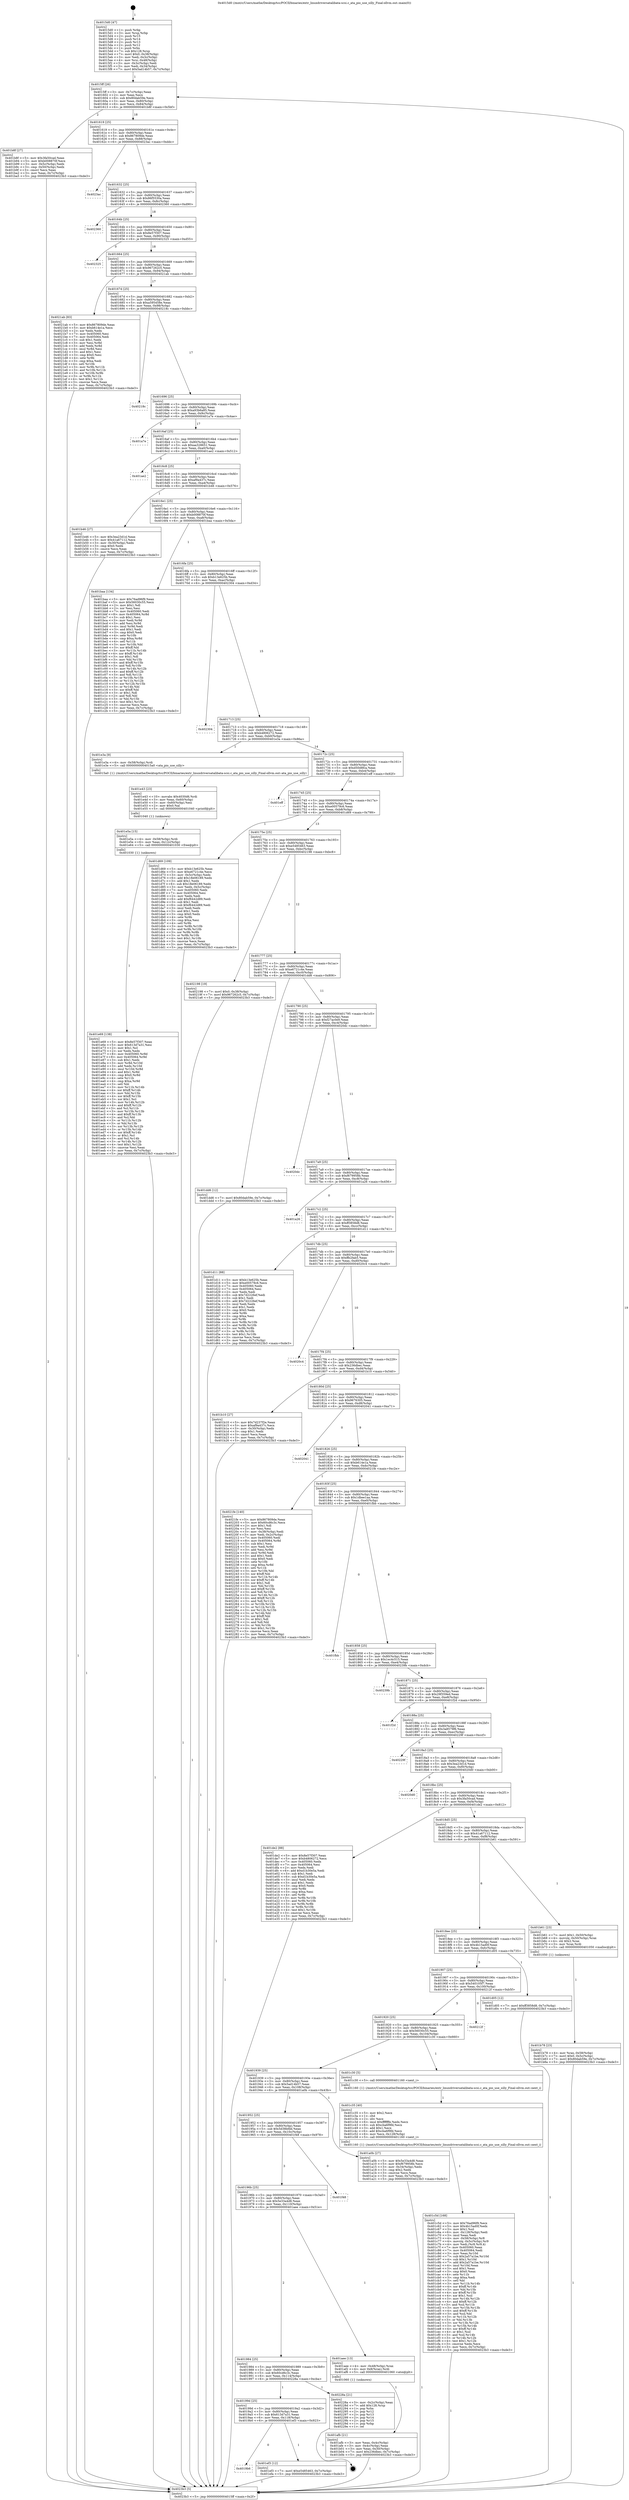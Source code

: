 digraph "0x4015d0" {
  label = "0x4015d0 (/mnt/c/Users/mathe/Desktop/tcc/POCII/binaries/extr_linuxdriversatalibata-scsi.c_ata_pio_use_silly_Final-ollvm.out::main(0))"
  labelloc = "t"
  node[shape=record]

  Entry [label="",width=0.3,height=0.3,shape=circle,fillcolor=black,style=filled]
  "0x4015ff" [label="{
     0x4015ff [26]\l
     | [instrs]\l
     &nbsp;&nbsp;0x4015ff \<+3\>: mov -0x7c(%rbp),%eax\l
     &nbsp;&nbsp;0x401602 \<+2\>: mov %eax,%ecx\l
     &nbsp;&nbsp;0x401604 \<+6\>: sub $0x80dab59e,%ecx\l
     &nbsp;&nbsp;0x40160a \<+3\>: mov %eax,-0x80(%rbp)\l
     &nbsp;&nbsp;0x40160d \<+6\>: mov %ecx,-0x84(%rbp)\l
     &nbsp;&nbsp;0x401613 \<+6\>: je 0000000000401b8f \<main+0x5bf\>\l
  }"]
  "0x401b8f" [label="{
     0x401b8f [27]\l
     | [instrs]\l
     &nbsp;&nbsp;0x401b8f \<+5\>: mov $0x3fa50cad,%eax\l
     &nbsp;&nbsp;0x401b94 \<+5\>: mov $0xb008870f,%ecx\l
     &nbsp;&nbsp;0x401b99 \<+3\>: mov -0x5c(%rbp),%edx\l
     &nbsp;&nbsp;0x401b9c \<+3\>: cmp -0x50(%rbp),%edx\l
     &nbsp;&nbsp;0x401b9f \<+3\>: cmovl %ecx,%eax\l
     &nbsp;&nbsp;0x401ba2 \<+3\>: mov %eax,-0x7c(%rbp)\l
     &nbsp;&nbsp;0x401ba5 \<+5\>: jmp 00000000004023b3 \<main+0xde3\>\l
  }"]
  "0x401619" [label="{
     0x401619 [25]\l
     | [instrs]\l
     &nbsp;&nbsp;0x401619 \<+5\>: jmp 000000000040161e \<main+0x4e\>\l
     &nbsp;&nbsp;0x40161e \<+3\>: mov -0x80(%rbp),%eax\l
     &nbsp;&nbsp;0x401621 \<+5\>: sub $0x867809de,%eax\l
     &nbsp;&nbsp;0x401626 \<+6\>: mov %eax,-0x88(%rbp)\l
     &nbsp;&nbsp;0x40162c \<+6\>: je 00000000004023ac \<main+0xddc\>\l
  }"]
  Exit [label="",width=0.3,height=0.3,shape=circle,fillcolor=black,style=filled,peripheries=2]
  "0x4023ac" [label="{
     0x4023ac\l
  }", style=dashed]
  "0x401632" [label="{
     0x401632 [25]\l
     | [instrs]\l
     &nbsp;&nbsp;0x401632 \<+5\>: jmp 0000000000401637 \<main+0x67\>\l
     &nbsp;&nbsp;0x401637 \<+3\>: mov -0x80(%rbp),%eax\l
     &nbsp;&nbsp;0x40163a \<+5\>: sub $0x86f5530a,%eax\l
     &nbsp;&nbsp;0x40163f \<+6\>: mov %eax,-0x8c(%rbp)\l
     &nbsp;&nbsp;0x401645 \<+6\>: je 0000000000402360 \<main+0xd90\>\l
  }"]
  "0x4019b6" [label="{
     0x4019b6\l
  }", style=dashed]
  "0x402360" [label="{
     0x402360\l
  }", style=dashed]
  "0x40164b" [label="{
     0x40164b [25]\l
     | [instrs]\l
     &nbsp;&nbsp;0x40164b \<+5\>: jmp 0000000000401650 \<main+0x80\>\l
     &nbsp;&nbsp;0x401650 \<+3\>: mov -0x80(%rbp),%eax\l
     &nbsp;&nbsp;0x401653 \<+5\>: sub $0x8e57f307,%eax\l
     &nbsp;&nbsp;0x401658 \<+6\>: mov %eax,-0x90(%rbp)\l
     &nbsp;&nbsp;0x40165e \<+6\>: je 0000000000402325 \<main+0xd55\>\l
  }"]
  "0x401ef3" [label="{
     0x401ef3 [12]\l
     | [instrs]\l
     &nbsp;&nbsp;0x401ef3 \<+7\>: movl $0xe5485463,-0x7c(%rbp)\l
     &nbsp;&nbsp;0x401efa \<+5\>: jmp 00000000004023b3 \<main+0xde3\>\l
  }"]
  "0x402325" [label="{
     0x402325\l
  }", style=dashed]
  "0x401664" [label="{
     0x401664 [25]\l
     | [instrs]\l
     &nbsp;&nbsp;0x401664 \<+5\>: jmp 0000000000401669 \<main+0x99\>\l
     &nbsp;&nbsp;0x401669 \<+3\>: mov -0x80(%rbp),%eax\l
     &nbsp;&nbsp;0x40166c \<+5\>: sub $0x967262c5,%eax\l
     &nbsp;&nbsp;0x401671 \<+6\>: mov %eax,-0x94(%rbp)\l
     &nbsp;&nbsp;0x401677 \<+6\>: je 00000000004021ab \<main+0xbdb\>\l
  }"]
  "0x40199d" [label="{
     0x40199d [25]\l
     | [instrs]\l
     &nbsp;&nbsp;0x40199d \<+5\>: jmp 00000000004019a2 \<main+0x3d2\>\l
     &nbsp;&nbsp;0x4019a2 \<+3\>: mov -0x80(%rbp),%eax\l
     &nbsp;&nbsp;0x4019a5 \<+5\>: sub $0x613d7a31,%eax\l
     &nbsp;&nbsp;0x4019aa \<+6\>: mov %eax,-0x118(%rbp)\l
     &nbsp;&nbsp;0x4019b0 \<+6\>: je 0000000000401ef3 \<main+0x923\>\l
  }"]
  "0x4021ab" [label="{
     0x4021ab [83]\l
     | [instrs]\l
     &nbsp;&nbsp;0x4021ab \<+5\>: mov $0x867809de,%eax\l
     &nbsp;&nbsp;0x4021b0 \<+5\>: mov $0xb614e1a,%ecx\l
     &nbsp;&nbsp;0x4021b5 \<+2\>: xor %edx,%edx\l
     &nbsp;&nbsp;0x4021b7 \<+7\>: mov 0x405060,%esi\l
     &nbsp;&nbsp;0x4021be \<+7\>: mov 0x405064,%edi\l
     &nbsp;&nbsp;0x4021c5 \<+3\>: sub $0x1,%edx\l
     &nbsp;&nbsp;0x4021c8 \<+3\>: mov %esi,%r8d\l
     &nbsp;&nbsp;0x4021cb \<+3\>: add %edx,%r8d\l
     &nbsp;&nbsp;0x4021ce \<+4\>: imul %r8d,%esi\l
     &nbsp;&nbsp;0x4021d2 \<+3\>: and $0x1,%esi\l
     &nbsp;&nbsp;0x4021d5 \<+3\>: cmp $0x0,%esi\l
     &nbsp;&nbsp;0x4021d8 \<+4\>: sete %r9b\l
     &nbsp;&nbsp;0x4021dc \<+3\>: cmp $0xa,%edi\l
     &nbsp;&nbsp;0x4021df \<+4\>: setl %r10b\l
     &nbsp;&nbsp;0x4021e3 \<+3\>: mov %r9b,%r11b\l
     &nbsp;&nbsp;0x4021e6 \<+3\>: and %r10b,%r11b\l
     &nbsp;&nbsp;0x4021e9 \<+3\>: xor %r10b,%r9b\l
     &nbsp;&nbsp;0x4021ec \<+3\>: or %r9b,%r11b\l
     &nbsp;&nbsp;0x4021ef \<+4\>: test $0x1,%r11b\l
     &nbsp;&nbsp;0x4021f3 \<+3\>: cmovne %ecx,%eax\l
     &nbsp;&nbsp;0x4021f6 \<+3\>: mov %eax,-0x7c(%rbp)\l
     &nbsp;&nbsp;0x4021f9 \<+5\>: jmp 00000000004023b3 \<main+0xde3\>\l
  }"]
  "0x40167d" [label="{
     0x40167d [25]\l
     | [instrs]\l
     &nbsp;&nbsp;0x40167d \<+5\>: jmp 0000000000401682 \<main+0xb2\>\l
     &nbsp;&nbsp;0x401682 \<+3\>: mov -0x80(%rbp),%eax\l
     &nbsp;&nbsp;0x401685 \<+5\>: sub $0xa595458e,%eax\l
     &nbsp;&nbsp;0x40168a \<+6\>: mov %eax,-0x98(%rbp)\l
     &nbsp;&nbsp;0x401690 \<+6\>: je 000000000040218c \<main+0xbbc\>\l
  }"]
  "0x40228a" [label="{
     0x40228a [21]\l
     | [instrs]\l
     &nbsp;&nbsp;0x40228a \<+3\>: mov -0x2c(%rbp),%eax\l
     &nbsp;&nbsp;0x40228d \<+7\>: add $0x128,%rsp\l
     &nbsp;&nbsp;0x402294 \<+1\>: pop %rbx\l
     &nbsp;&nbsp;0x402295 \<+2\>: pop %r12\l
     &nbsp;&nbsp;0x402297 \<+2\>: pop %r13\l
     &nbsp;&nbsp;0x402299 \<+2\>: pop %r14\l
     &nbsp;&nbsp;0x40229b \<+2\>: pop %r15\l
     &nbsp;&nbsp;0x40229d \<+1\>: pop %rbp\l
     &nbsp;&nbsp;0x40229e \<+1\>: ret\l
  }"]
  "0x40218c" [label="{
     0x40218c\l
  }", style=dashed]
  "0x401696" [label="{
     0x401696 [25]\l
     | [instrs]\l
     &nbsp;&nbsp;0x401696 \<+5\>: jmp 000000000040169b \<main+0xcb\>\l
     &nbsp;&nbsp;0x40169b \<+3\>: mov -0x80(%rbp),%eax\l
     &nbsp;&nbsp;0x40169e \<+5\>: sub $0xa93b6a85,%eax\l
     &nbsp;&nbsp;0x4016a3 \<+6\>: mov %eax,-0x9c(%rbp)\l
     &nbsp;&nbsp;0x4016a9 \<+6\>: je 0000000000401a7e \<main+0x4ae\>\l
  }"]
  "0x401e69" [label="{
     0x401e69 [138]\l
     | [instrs]\l
     &nbsp;&nbsp;0x401e69 \<+5\>: mov $0x8e57f307,%eax\l
     &nbsp;&nbsp;0x401e6e \<+5\>: mov $0x613d7a31,%esi\l
     &nbsp;&nbsp;0x401e73 \<+2\>: mov $0x1,%cl\l
     &nbsp;&nbsp;0x401e75 \<+2\>: xor %edx,%edx\l
     &nbsp;&nbsp;0x401e77 \<+8\>: mov 0x405060,%r8d\l
     &nbsp;&nbsp;0x401e7f \<+8\>: mov 0x405064,%r9d\l
     &nbsp;&nbsp;0x401e87 \<+3\>: sub $0x1,%edx\l
     &nbsp;&nbsp;0x401e8a \<+3\>: mov %r8d,%r10d\l
     &nbsp;&nbsp;0x401e8d \<+3\>: add %edx,%r10d\l
     &nbsp;&nbsp;0x401e90 \<+4\>: imul %r10d,%r8d\l
     &nbsp;&nbsp;0x401e94 \<+4\>: and $0x1,%r8d\l
     &nbsp;&nbsp;0x401e98 \<+4\>: cmp $0x0,%r8d\l
     &nbsp;&nbsp;0x401e9c \<+4\>: sete %r11b\l
     &nbsp;&nbsp;0x401ea0 \<+4\>: cmp $0xa,%r9d\l
     &nbsp;&nbsp;0x401ea4 \<+3\>: setl %bl\l
     &nbsp;&nbsp;0x401ea7 \<+3\>: mov %r11b,%r14b\l
     &nbsp;&nbsp;0x401eaa \<+4\>: xor $0xff,%r14b\l
     &nbsp;&nbsp;0x401eae \<+3\>: mov %bl,%r15b\l
     &nbsp;&nbsp;0x401eb1 \<+4\>: xor $0xff,%r15b\l
     &nbsp;&nbsp;0x401eb5 \<+3\>: xor $0x1,%cl\l
     &nbsp;&nbsp;0x401eb8 \<+3\>: mov %r14b,%r12b\l
     &nbsp;&nbsp;0x401ebb \<+4\>: and $0xff,%r12b\l
     &nbsp;&nbsp;0x401ebf \<+3\>: and %cl,%r11b\l
     &nbsp;&nbsp;0x401ec2 \<+3\>: mov %r15b,%r13b\l
     &nbsp;&nbsp;0x401ec5 \<+4\>: and $0xff,%r13b\l
     &nbsp;&nbsp;0x401ec9 \<+2\>: and %cl,%bl\l
     &nbsp;&nbsp;0x401ecb \<+3\>: or %r11b,%r12b\l
     &nbsp;&nbsp;0x401ece \<+3\>: or %bl,%r13b\l
     &nbsp;&nbsp;0x401ed1 \<+3\>: xor %r13b,%r12b\l
     &nbsp;&nbsp;0x401ed4 \<+3\>: or %r15b,%r14b\l
     &nbsp;&nbsp;0x401ed7 \<+4\>: xor $0xff,%r14b\l
     &nbsp;&nbsp;0x401edb \<+3\>: or $0x1,%cl\l
     &nbsp;&nbsp;0x401ede \<+3\>: and %cl,%r14b\l
     &nbsp;&nbsp;0x401ee1 \<+3\>: or %r14b,%r12b\l
     &nbsp;&nbsp;0x401ee4 \<+4\>: test $0x1,%r12b\l
     &nbsp;&nbsp;0x401ee8 \<+3\>: cmovne %esi,%eax\l
     &nbsp;&nbsp;0x401eeb \<+3\>: mov %eax,-0x7c(%rbp)\l
     &nbsp;&nbsp;0x401eee \<+5\>: jmp 00000000004023b3 \<main+0xde3\>\l
  }"]
  "0x401a7e" [label="{
     0x401a7e\l
  }", style=dashed]
  "0x4016af" [label="{
     0x4016af [25]\l
     | [instrs]\l
     &nbsp;&nbsp;0x4016af \<+5\>: jmp 00000000004016b4 \<main+0xe4\>\l
     &nbsp;&nbsp;0x4016b4 \<+3\>: mov -0x80(%rbp),%eax\l
     &nbsp;&nbsp;0x4016b7 \<+5\>: sub $0xaa328651,%eax\l
     &nbsp;&nbsp;0x4016bc \<+6\>: mov %eax,-0xa0(%rbp)\l
     &nbsp;&nbsp;0x4016c2 \<+6\>: je 0000000000401ae2 \<main+0x512\>\l
  }"]
  "0x401e5a" [label="{
     0x401e5a [15]\l
     | [instrs]\l
     &nbsp;&nbsp;0x401e5a \<+4\>: mov -0x58(%rbp),%rdi\l
     &nbsp;&nbsp;0x401e5e \<+6\>: mov %eax,-0x12c(%rbp)\l
     &nbsp;&nbsp;0x401e64 \<+5\>: call 0000000000401030 \<free@plt\>\l
     | [calls]\l
     &nbsp;&nbsp;0x401030 \{1\} (unknown)\l
  }"]
  "0x401ae2" [label="{
     0x401ae2\l
  }", style=dashed]
  "0x4016c8" [label="{
     0x4016c8 [25]\l
     | [instrs]\l
     &nbsp;&nbsp;0x4016c8 \<+5\>: jmp 00000000004016cd \<main+0xfd\>\l
     &nbsp;&nbsp;0x4016cd \<+3\>: mov -0x80(%rbp),%eax\l
     &nbsp;&nbsp;0x4016d0 \<+5\>: sub $0xaf9a437c,%eax\l
     &nbsp;&nbsp;0x4016d5 \<+6\>: mov %eax,-0xa4(%rbp)\l
     &nbsp;&nbsp;0x4016db \<+6\>: je 0000000000401b46 \<main+0x576\>\l
  }"]
  "0x401e43" [label="{
     0x401e43 [23]\l
     | [instrs]\l
     &nbsp;&nbsp;0x401e43 \<+10\>: movabs $0x4030d6,%rdi\l
     &nbsp;&nbsp;0x401e4d \<+3\>: mov %eax,-0x60(%rbp)\l
     &nbsp;&nbsp;0x401e50 \<+3\>: mov -0x60(%rbp),%esi\l
     &nbsp;&nbsp;0x401e53 \<+2\>: mov $0x0,%al\l
     &nbsp;&nbsp;0x401e55 \<+5\>: call 0000000000401040 \<printf@plt\>\l
     | [calls]\l
     &nbsp;&nbsp;0x401040 \{1\} (unknown)\l
  }"]
  "0x401b46" [label="{
     0x401b46 [27]\l
     | [instrs]\l
     &nbsp;&nbsp;0x401b46 \<+5\>: mov $0x3ea23d1d,%eax\l
     &nbsp;&nbsp;0x401b4b \<+5\>: mov $0x41a67112,%ecx\l
     &nbsp;&nbsp;0x401b50 \<+3\>: mov -0x30(%rbp),%edx\l
     &nbsp;&nbsp;0x401b53 \<+3\>: cmp $0x0,%edx\l
     &nbsp;&nbsp;0x401b56 \<+3\>: cmove %ecx,%eax\l
     &nbsp;&nbsp;0x401b59 \<+3\>: mov %eax,-0x7c(%rbp)\l
     &nbsp;&nbsp;0x401b5c \<+5\>: jmp 00000000004023b3 \<main+0xde3\>\l
  }"]
  "0x4016e1" [label="{
     0x4016e1 [25]\l
     | [instrs]\l
     &nbsp;&nbsp;0x4016e1 \<+5\>: jmp 00000000004016e6 \<main+0x116\>\l
     &nbsp;&nbsp;0x4016e6 \<+3\>: mov -0x80(%rbp),%eax\l
     &nbsp;&nbsp;0x4016e9 \<+5\>: sub $0xb008870f,%eax\l
     &nbsp;&nbsp;0x4016ee \<+6\>: mov %eax,-0xa8(%rbp)\l
     &nbsp;&nbsp;0x4016f4 \<+6\>: je 0000000000401baa \<main+0x5da\>\l
  }"]
  "0x401c5d" [label="{
     0x401c5d [168]\l
     | [instrs]\l
     &nbsp;&nbsp;0x401c5d \<+5\>: mov $0x76ad96f9,%ecx\l
     &nbsp;&nbsp;0x401c62 \<+5\>: mov $0x4b15ad0f,%edx\l
     &nbsp;&nbsp;0x401c67 \<+3\>: mov $0x1,%sil\l
     &nbsp;&nbsp;0x401c6a \<+6\>: mov -0x128(%rbp),%edi\l
     &nbsp;&nbsp;0x401c70 \<+3\>: imul %eax,%edi\l
     &nbsp;&nbsp;0x401c73 \<+4\>: mov -0x58(%rbp),%r8\l
     &nbsp;&nbsp;0x401c77 \<+4\>: movslq -0x5c(%rbp),%r9\l
     &nbsp;&nbsp;0x401c7b \<+4\>: mov %edi,(%r8,%r9,4)\l
     &nbsp;&nbsp;0x401c7f \<+7\>: mov 0x405060,%eax\l
     &nbsp;&nbsp;0x401c86 \<+7\>: mov 0x405064,%edi\l
     &nbsp;&nbsp;0x401c8d \<+3\>: mov %eax,%r10d\l
     &nbsp;&nbsp;0x401c90 \<+7\>: sub $0x2a57a1be,%r10d\l
     &nbsp;&nbsp;0x401c97 \<+4\>: sub $0x1,%r10d\l
     &nbsp;&nbsp;0x401c9b \<+7\>: add $0x2a57a1be,%r10d\l
     &nbsp;&nbsp;0x401ca2 \<+4\>: imul %r10d,%eax\l
     &nbsp;&nbsp;0x401ca6 \<+3\>: and $0x1,%eax\l
     &nbsp;&nbsp;0x401ca9 \<+3\>: cmp $0x0,%eax\l
     &nbsp;&nbsp;0x401cac \<+4\>: sete %r11b\l
     &nbsp;&nbsp;0x401cb0 \<+3\>: cmp $0xa,%edi\l
     &nbsp;&nbsp;0x401cb3 \<+3\>: setl %bl\l
     &nbsp;&nbsp;0x401cb6 \<+3\>: mov %r11b,%r14b\l
     &nbsp;&nbsp;0x401cb9 \<+4\>: xor $0xff,%r14b\l
     &nbsp;&nbsp;0x401cbd \<+3\>: mov %bl,%r15b\l
     &nbsp;&nbsp;0x401cc0 \<+4\>: xor $0xff,%r15b\l
     &nbsp;&nbsp;0x401cc4 \<+4\>: xor $0x1,%sil\l
     &nbsp;&nbsp;0x401cc8 \<+3\>: mov %r14b,%r12b\l
     &nbsp;&nbsp;0x401ccb \<+4\>: and $0xff,%r12b\l
     &nbsp;&nbsp;0x401ccf \<+3\>: and %sil,%r11b\l
     &nbsp;&nbsp;0x401cd2 \<+3\>: mov %r15b,%r13b\l
     &nbsp;&nbsp;0x401cd5 \<+4\>: and $0xff,%r13b\l
     &nbsp;&nbsp;0x401cd9 \<+3\>: and %sil,%bl\l
     &nbsp;&nbsp;0x401cdc \<+3\>: or %r11b,%r12b\l
     &nbsp;&nbsp;0x401cdf \<+3\>: or %bl,%r13b\l
     &nbsp;&nbsp;0x401ce2 \<+3\>: xor %r13b,%r12b\l
     &nbsp;&nbsp;0x401ce5 \<+3\>: or %r15b,%r14b\l
     &nbsp;&nbsp;0x401ce8 \<+4\>: xor $0xff,%r14b\l
     &nbsp;&nbsp;0x401cec \<+4\>: or $0x1,%sil\l
     &nbsp;&nbsp;0x401cf0 \<+3\>: and %sil,%r14b\l
     &nbsp;&nbsp;0x401cf3 \<+3\>: or %r14b,%r12b\l
     &nbsp;&nbsp;0x401cf6 \<+4\>: test $0x1,%r12b\l
     &nbsp;&nbsp;0x401cfa \<+3\>: cmovne %edx,%ecx\l
     &nbsp;&nbsp;0x401cfd \<+3\>: mov %ecx,-0x7c(%rbp)\l
     &nbsp;&nbsp;0x401d00 \<+5\>: jmp 00000000004023b3 \<main+0xde3\>\l
  }"]
  "0x401baa" [label="{
     0x401baa [134]\l
     | [instrs]\l
     &nbsp;&nbsp;0x401baa \<+5\>: mov $0x76ad96f9,%eax\l
     &nbsp;&nbsp;0x401baf \<+5\>: mov $0x56030c55,%ecx\l
     &nbsp;&nbsp;0x401bb4 \<+2\>: mov $0x1,%dl\l
     &nbsp;&nbsp;0x401bb6 \<+2\>: xor %esi,%esi\l
     &nbsp;&nbsp;0x401bb8 \<+7\>: mov 0x405060,%edi\l
     &nbsp;&nbsp;0x401bbf \<+8\>: mov 0x405064,%r8d\l
     &nbsp;&nbsp;0x401bc7 \<+3\>: sub $0x1,%esi\l
     &nbsp;&nbsp;0x401bca \<+3\>: mov %edi,%r9d\l
     &nbsp;&nbsp;0x401bcd \<+3\>: add %esi,%r9d\l
     &nbsp;&nbsp;0x401bd0 \<+4\>: imul %r9d,%edi\l
     &nbsp;&nbsp;0x401bd4 \<+3\>: and $0x1,%edi\l
     &nbsp;&nbsp;0x401bd7 \<+3\>: cmp $0x0,%edi\l
     &nbsp;&nbsp;0x401bda \<+4\>: sete %r10b\l
     &nbsp;&nbsp;0x401bde \<+4\>: cmp $0xa,%r8d\l
     &nbsp;&nbsp;0x401be2 \<+4\>: setl %r11b\l
     &nbsp;&nbsp;0x401be6 \<+3\>: mov %r10b,%bl\l
     &nbsp;&nbsp;0x401be9 \<+3\>: xor $0xff,%bl\l
     &nbsp;&nbsp;0x401bec \<+3\>: mov %r11b,%r14b\l
     &nbsp;&nbsp;0x401bef \<+4\>: xor $0xff,%r14b\l
     &nbsp;&nbsp;0x401bf3 \<+3\>: xor $0x1,%dl\l
     &nbsp;&nbsp;0x401bf6 \<+3\>: mov %bl,%r15b\l
     &nbsp;&nbsp;0x401bf9 \<+4\>: and $0xff,%r15b\l
     &nbsp;&nbsp;0x401bfd \<+3\>: and %dl,%r10b\l
     &nbsp;&nbsp;0x401c00 \<+3\>: mov %r14b,%r12b\l
     &nbsp;&nbsp;0x401c03 \<+4\>: and $0xff,%r12b\l
     &nbsp;&nbsp;0x401c07 \<+3\>: and %dl,%r11b\l
     &nbsp;&nbsp;0x401c0a \<+3\>: or %r10b,%r15b\l
     &nbsp;&nbsp;0x401c0d \<+3\>: or %r11b,%r12b\l
     &nbsp;&nbsp;0x401c10 \<+3\>: xor %r12b,%r15b\l
     &nbsp;&nbsp;0x401c13 \<+3\>: or %r14b,%bl\l
     &nbsp;&nbsp;0x401c16 \<+3\>: xor $0xff,%bl\l
     &nbsp;&nbsp;0x401c19 \<+3\>: or $0x1,%dl\l
     &nbsp;&nbsp;0x401c1c \<+2\>: and %dl,%bl\l
     &nbsp;&nbsp;0x401c1e \<+3\>: or %bl,%r15b\l
     &nbsp;&nbsp;0x401c21 \<+4\>: test $0x1,%r15b\l
     &nbsp;&nbsp;0x401c25 \<+3\>: cmovne %ecx,%eax\l
     &nbsp;&nbsp;0x401c28 \<+3\>: mov %eax,-0x7c(%rbp)\l
     &nbsp;&nbsp;0x401c2b \<+5\>: jmp 00000000004023b3 \<main+0xde3\>\l
  }"]
  "0x4016fa" [label="{
     0x4016fa [25]\l
     | [instrs]\l
     &nbsp;&nbsp;0x4016fa \<+5\>: jmp 00000000004016ff \<main+0x12f\>\l
     &nbsp;&nbsp;0x4016ff \<+3\>: mov -0x80(%rbp),%eax\l
     &nbsp;&nbsp;0x401702 \<+5\>: sub $0xb13e625b,%eax\l
     &nbsp;&nbsp;0x401707 \<+6\>: mov %eax,-0xac(%rbp)\l
     &nbsp;&nbsp;0x40170d \<+6\>: je 0000000000402304 \<main+0xd34\>\l
  }"]
  "0x401c35" [label="{
     0x401c35 [40]\l
     | [instrs]\l
     &nbsp;&nbsp;0x401c35 \<+5\>: mov $0x2,%ecx\l
     &nbsp;&nbsp;0x401c3a \<+1\>: cltd\l
     &nbsp;&nbsp;0x401c3b \<+2\>: idiv %ecx\l
     &nbsp;&nbsp;0x401c3d \<+6\>: imul $0xfffffffe,%edx,%ecx\l
     &nbsp;&nbsp;0x401c43 \<+6\>: sub $0xcba6f9fd,%ecx\l
     &nbsp;&nbsp;0x401c49 \<+3\>: add $0x1,%ecx\l
     &nbsp;&nbsp;0x401c4c \<+6\>: add $0xcba6f9fd,%ecx\l
     &nbsp;&nbsp;0x401c52 \<+6\>: mov %ecx,-0x128(%rbp)\l
     &nbsp;&nbsp;0x401c58 \<+5\>: call 0000000000401160 \<next_i\>\l
     | [calls]\l
     &nbsp;&nbsp;0x401160 \{1\} (/mnt/c/Users/mathe/Desktop/tcc/POCII/binaries/extr_linuxdriversatalibata-scsi.c_ata_pio_use_silly_Final-ollvm.out::next_i)\l
  }"]
  "0x402304" [label="{
     0x402304\l
  }", style=dashed]
  "0x401713" [label="{
     0x401713 [25]\l
     | [instrs]\l
     &nbsp;&nbsp;0x401713 \<+5\>: jmp 0000000000401718 \<main+0x148\>\l
     &nbsp;&nbsp;0x401718 \<+3\>: mov -0x80(%rbp),%eax\l
     &nbsp;&nbsp;0x40171b \<+5\>: sub $0xb4806272,%eax\l
     &nbsp;&nbsp;0x401720 \<+6\>: mov %eax,-0xb0(%rbp)\l
     &nbsp;&nbsp;0x401726 \<+6\>: je 0000000000401e3a \<main+0x86a\>\l
  }"]
  "0x401b78" [label="{
     0x401b78 [23]\l
     | [instrs]\l
     &nbsp;&nbsp;0x401b78 \<+4\>: mov %rax,-0x58(%rbp)\l
     &nbsp;&nbsp;0x401b7c \<+7\>: movl $0x0,-0x5c(%rbp)\l
     &nbsp;&nbsp;0x401b83 \<+7\>: movl $0x80dab59e,-0x7c(%rbp)\l
     &nbsp;&nbsp;0x401b8a \<+5\>: jmp 00000000004023b3 \<main+0xde3\>\l
  }"]
  "0x401e3a" [label="{
     0x401e3a [9]\l
     | [instrs]\l
     &nbsp;&nbsp;0x401e3a \<+4\>: mov -0x58(%rbp),%rdi\l
     &nbsp;&nbsp;0x401e3e \<+5\>: call 00000000004015a0 \<ata_pio_use_silly\>\l
     | [calls]\l
     &nbsp;&nbsp;0x4015a0 \{1\} (/mnt/c/Users/mathe/Desktop/tcc/POCII/binaries/extr_linuxdriversatalibata-scsi.c_ata_pio_use_silly_Final-ollvm.out::ata_pio_use_silly)\l
  }"]
  "0x40172c" [label="{
     0x40172c [25]\l
     | [instrs]\l
     &nbsp;&nbsp;0x40172c \<+5\>: jmp 0000000000401731 \<main+0x161\>\l
     &nbsp;&nbsp;0x401731 \<+3\>: mov -0x80(%rbp),%eax\l
     &nbsp;&nbsp;0x401734 \<+5\>: sub $0xd50d8fca,%eax\l
     &nbsp;&nbsp;0x401739 \<+6\>: mov %eax,-0xb4(%rbp)\l
     &nbsp;&nbsp;0x40173f \<+6\>: je 0000000000401eff \<main+0x92f\>\l
  }"]
  "0x401afb" [label="{
     0x401afb [21]\l
     | [instrs]\l
     &nbsp;&nbsp;0x401afb \<+3\>: mov %eax,-0x4c(%rbp)\l
     &nbsp;&nbsp;0x401afe \<+3\>: mov -0x4c(%rbp),%eax\l
     &nbsp;&nbsp;0x401b01 \<+3\>: mov %eax,-0x30(%rbp)\l
     &nbsp;&nbsp;0x401b04 \<+7\>: movl $0x236dbec,-0x7c(%rbp)\l
     &nbsp;&nbsp;0x401b0b \<+5\>: jmp 00000000004023b3 \<main+0xde3\>\l
  }"]
  "0x401eff" [label="{
     0x401eff\l
  }", style=dashed]
  "0x401745" [label="{
     0x401745 [25]\l
     | [instrs]\l
     &nbsp;&nbsp;0x401745 \<+5\>: jmp 000000000040174a \<main+0x17a\>\l
     &nbsp;&nbsp;0x40174a \<+3\>: mov -0x80(%rbp),%eax\l
     &nbsp;&nbsp;0x40174d \<+5\>: sub $0xe00579c6,%eax\l
     &nbsp;&nbsp;0x401752 \<+6\>: mov %eax,-0xb8(%rbp)\l
     &nbsp;&nbsp;0x401758 \<+6\>: je 0000000000401d69 \<main+0x799\>\l
  }"]
  "0x401984" [label="{
     0x401984 [25]\l
     | [instrs]\l
     &nbsp;&nbsp;0x401984 \<+5\>: jmp 0000000000401989 \<main+0x3b9\>\l
     &nbsp;&nbsp;0x401989 \<+3\>: mov -0x80(%rbp),%eax\l
     &nbsp;&nbsp;0x40198c \<+5\>: sub $0x60cd6c3c,%eax\l
     &nbsp;&nbsp;0x401991 \<+6\>: mov %eax,-0x114(%rbp)\l
     &nbsp;&nbsp;0x401997 \<+6\>: je 000000000040228a \<main+0xcba\>\l
  }"]
  "0x401d69" [label="{
     0x401d69 [109]\l
     | [instrs]\l
     &nbsp;&nbsp;0x401d69 \<+5\>: mov $0xb13e625b,%eax\l
     &nbsp;&nbsp;0x401d6e \<+5\>: mov $0xe6721c4e,%ecx\l
     &nbsp;&nbsp;0x401d73 \<+3\>: mov -0x5c(%rbp),%edx\l
     &nbsp;&nbsp;0x401d76 \<+6\>: add $0x18e06189,%edx\l
     &nbsp;&nbsp;0x401d7c \<+3\>: add $0x1,%edx\l
     &nbsp;&nbsp;0x401d7f \<+6\>: sub $0x18e06189,%edx\l
     &nbsp;&nbsp;0x401d85 \<+3\>: mov %edx,-0x5c(%rbp)\l
     &nbsp;&nbsp;0x401d88 \<+7\>: mov 0x405060,%edx\l
     &nbsp;&nbsp;0x401d8f \<+7\>: mov 0x405064,%esi\l
     &nbsp;&nbsp;0x401d96 \<+2\>: mov %edx,%edi\l
     &nbsp;&nbsp;0x401d98 \<+6\>: add $0xf6442d89,%edi\l
     &nbsp;&nbsp;0x401d9e \<+3\>: sub $0x1,%edi\l
     &nbsp;&nbsp;0x401da1 \<+6\>: sub $0xf6442d89,%edi\l
     &nbsp;&nbsp;0x401da7 \<+3\>: imul %edi,%edx\l
     &nbsp;&nbsp;0x401daa \<+3\>: and $0x1,%edx\l
     &nbsp;&nbsp;0x401dad \<+3\>: cmp $0x0,%edx\l
     &nbsp;&nbsp;0x401db0 \<+4\>: sete %r8b\l
     &nbsp;&nbsp;0x401db4 \<+3\>: cmp $0xa,%esi\l
     &nbsp;&nbsp;0x401db7 \<+4\>: setl %r9b\l
     &nbsp;&nbsp;0x401dbb \<+3\>: mov %r8b,%r10b\l
     &nbsp;&nbsp;0x401dbe \<+3\>: and %r9b,%r10b\l
     &nbsp;&nbsp;0x401dc1 \<+3\>: xor %r9b,%r8b\l
     &nbsp;&nbsp;0x401dc4 \<+3\>: or %r8b,%r10b\l
     &nbsp;&nbsp;0x401dc7 \<+4\>: test $0x1,%r10b\l
     &nbsp;&nbsp;0x401dcb \<+3\>: cmovne %ecx,%eax\l
     &nbsp;&nbsp;0x401dce \<+3\>: mov %eax,-0x7c(%rbp)\l
     &nbsp;&nbsp;0x401dd1 \<+5\>: jmp 00000000004023b3 \<main+0xde3\>\l
  }"]
  "0x40175e" [label="{
     0x40175e [25]\l
     | [instrs]\l
     &nbsp;&nbsp;0x40175e \<+5\>: jmp 0000000000401763 \<main+0x193\>\l
     &nbsp;&nbsp;0x401763 \<+3\>: mov -0x80(%rbp),%eax\l
     &nbsp;&nbsp;0x401766 \<+5\>: sub $0xe5485463,%eax\l
     &nbsp;&nbsp;0x40176b \<+6\>: mov %eax,-0xbc(%rbp)\l
     &nbsp;&nbsp;0x401771 \<+6\>: je 0000000000402198 \<main+0xbc8\>\l
  }"]
  "0x401aee" [label="{
     0x401aee [13]\l
     | [instrs]\l
     &nbsp;&nbsp;0x401aee \<+4\>: mov -0x48(%rbp),%rax\l
     &nbsp;&nbsp;0x401af2 \<+4\>: mov 0x8(%rax),%rdi\l
     &nbsp;&nbsp;0x401af6 \<+5\>: call 0000000000401060 \<atoi@plt\>\l
     | [calls]\l
     &nbsp;&nbsp;0x401060 \{1\} (unknown)\l
  }"]
  "0x402198" [label="{
     0x402198 [19]\l
     | [instrs]\l
     &nbsp;&nbsp;0x402198 \<+7\>: movl $0x0,-0x38(%rbp)\l
     &nbsp;&nbsp;0x40219f \<+7\>: movl $0x967262c5,-0x7c(%rbp)\l
     &nbsp;&nbsp;0x4021a6 \<+5\>: jmp 00000000004023b3 \<main+0xde3\>\l
  }"]
  "0x401777" [label="{
     0x401777 [25]\l
     | [instrs]\l
     &nbsp;&nbsp;0x401777 \<+5\>: jmp 000000000040177c \<main+0x1ac\>\l
     &nbsp;&nbsp;0x40177c \<+3\>: mov -0x80(%rbp),%eax\l
     &nbsp;&nbsp;0x40177f \<+5\>: sub $0xe6721c4e,%eax\l
     &nbsp;&nbsp;0x401784 \<+6\>: mov %eax,-0xc0(%rbp)\l
     &nbsp;&nbsp;0x40178a \<+6\>: je 0000000000401dd6 \<main+0x806\>\l
  }"]
  "0x40196b" [label="{
     0x40196b [25]\l
     | [instrs]\l
     &nbsp;&nbsp;0x40196b \<+5\>: jmp 0000000000401970 \<main+0x3a0\>\l
     &nbsp;&nbsp;0x401970 \<+3\>: mov -0x80(%rbp),%eax\l
     &nbsp;&nbsp;0x401973 \<+5\>: sub $0x5e33a4d8,%eax\l
     &nbsp;&nbsp;0x401978 \<+6\>: mov %eax,-0x110(%rbp)\l
     &nbsp;&nbsp;0x40197e \<+6\>: je 0000000000401aee \<main+0x51e\>\l
  }"]
  "0x401dd6" [label="{
     0x401dd6 [12]\l
     | [instrs]\l
     &nbsp;&nbsp;0x401dd6 \<+7\>: movl $0x80dab59e,-0x7c(%rbp)\l
     &nbsp;&nbsp;0x401ddd \<+5\>: jmp 00000000004023b3 \<main+0xde3\>\l
  }"]
  "0x401790" [label="{
     0x401790 [25]\l
     | [instrs]\l
     &nbsp;&nbsp;0x401790 \<+5\>: jmp 0000000000401795 \<main+0x1c5\>\l
     &nbsp;&nbsp;0x401795 \<+3\>: mov -0x80(%rbp),%eax\l
     &nbsp;&nbsp;0x401798 \<+5\>: sub $0xf27ac0e9,%eax\l
     &nbsp;&nbsp;0x40179d \<+6\>: mov %eax,-0xc4(%rbp)\l
     &nbsp;&nbsp;0x4017a3 \<+6\>: je 00000000004020dc \<main+0xb0c\>\l
  }"]
  "0x401f48" [label="{
     0x401f48\l
  }", style=dashed]
  "0x4020dc" [label="{
     0x4020dc\l
  }", style=dashed]
  "0x4017a9" [label="{
     0x4017a9 [25]\l
     | [instrs]\l
     &nbsp;&nbsp;0x4017a9 \<+5\>: jmp 00000000004017ae \<main+0x1de\>\l
     &nbsp;&nbsp;0x4017ae \<+3\>: mov -0x80(%rbp),%eax\l
     &nbsp;&nbsp;0x4017b1 \<+5\>: sub $0xf679958b,%eax\l
     &nbsp;&nbsp;0x4017b6 \<+6\>: mov %eax,-0xc8(%rbp)\l
     &nbsp;&nbsp;0x4017bc \<+6\>: je 0000000000401a26 \<main+0x456\>\l
  }"]
  "0x4015d0" [label="{
     0x4015d0 [47]\l
     | [instrs]\l
     &nbsp;&nbsp;0x4015d0 \<+1\>: push %rbp\l
     &nbsp;&nbsp;0x4015d1 \<+3\>: mov %rsp,%rbp\l
     &nbsp;&nbsp;0x4015d4 \<+2\>: push %r15\l
     &nbsp;&nbsp;0x4015d6 \<+2\>: push %r14\l
     &nbsp;&nbsp;0x4015d8 \<+2\>: push %r13\l
     &nbsp;&nbsp;0x4015da \<+2\>: push %r12\l
     &nbsp;&nbsp;0x4015dc \<+1\>: push %rbx\l
     &nbsp;&nbsp;0x4015dd \<+7\>: sub $0x128,%rsp\l
     &nbsp;&nbsp;0x4015e4 \<+7\>: movl $0x0,-0x38(%rbp)\l
     &nbsp;&nbsp;0x4015eb \<+3\>: mov %edi,-0x3c(%rbp)\l
     &nbsp;&nbsp;0x4015ee \<+4\>: mov %rsi,-0x48(%rbp)\l
     &nbsp;&nbsp;0x4015f2 \<+3\>: mov -0x3c(%rbp),%edi\l
     &nbsp;&nbsp;0x4015f5 \<+3\>: mov %edi,-0x34(%rbp)\l
     &nbsp;&nbsp;0x4015f8 \<+7\>: movl $0x5ad14b57,-0x7c(%rbp)\l
  }"]
  "0x401a26" [label="{
     0x401a26\l
  }", style=dashed]
  "0x4017c2" [label="{
     0x4017c2 [25]\l
     | [instrs]\l
     &nbsp;&nbsp;0x4017c2 \<+5\>: jmp 00000000004017c7 \<main+0x1f7\>\l
     &nbsp;&nbsp;0x4017c7 \<+3\>: mov -0x80(%rbp),%eax\l
     &nbsp;&nbsp;0x4017ca \<+5\>: sub $0xff3858d8,%eax\l
     &nbsp;&nbsp;0x4017cf \<+6\>: mov %eax,-0xcc(%rbp)\l
     &nbsp;&nbsp;0x4017d5 \<+6\>: je 0000000000401d11 \<main+0x741\>\l
  }"]
  "0x4023b3" [label="{
     0x4023b3 [5]\l
     | [instrs]\l
     &nbsp;&nbsp;0x4023b3 \<+5\>: jmp 00000000004015ff \<main+0x2f\>\l
  }"]
  "0x401d11" [label="{
     0x401d11 [88]\l
     | [instrs]\l
     &nbsp;&nbsp;0x401d11 \<+5\>: mov $0xb13e625b,%eax\l
     &nbsp;&nbsp;0x401d16 \<+5\>: mov $0xe00579c6,%ecx\l
     &nbsp;&nbsp;0x401d1b \<+7\>: mov 0x405060,%edx\l
     &nbsp;&nbsp;0x401d22 \<+7\>: mov 0x405064,%esi\l
     &nbsp;&nbsp;0x401d29 \<+2\>: mov %edx,%edi\l
     &nbsp;&nbsp;0x401d2b \<+6\>: sub $0x7d2226ef,%edi\l
     &nbsp;&nbsp;0x401d31 \<+3\>: sub $0x1,%edi\l
     &nbsp;&nbsp;0x401d34 \<+6\>: add $0x7d2226ef,%edi\l
     &nbsp;&nbsp;0x401d3a \<+3\>: imul %edi,%edx\l
     &nbsp;&nbsp;0x401d3d \<+3\>: and $0x1,%edx\l
     &nbsp;&nbsp;0x401d40 \<+3\>: cmp $0x0,%edx\l
     &nbsp;&nbsp;0x401d43 \<+4\>: sete %r8b\l
     &nbsp;&nbsp;0x401d47 \<+3\>: cmp $0xa,%esi\l
     &nbsp;&nbsp;0x401d4a \<+4\>: setl %r9b\l
     &nbsp;&nbsp;0x401d4e \<+3\>: mov %r8b,%r10b\l
     &nbsp;&nbsp;0x401d51 \<+3\>: and %r9b,%r10b\l
     &nbsp;&nbsp;0x401d54 \<+3\>: xor %r9b,%r8b\l
     &nbsp;&nbsp;0x401d57 \<+3\>: or %r8b,%r10b\l
     &nbsp;&nbsp;0x401d5a \<+4\>: test $0x1,%r10b\l
     &nbsp;&nbsp;0x401d5e \<+3\>: cmovne %ecx,%eax\l
     &nbsp;&nbsp;0x401d61 \<+3\>: mov %eax,-0x7c(%rbp)\l
     &nbsp;&nbsp;0x401d64 \<+5\>: jmp 00000000004023b3 \<main+0xde3\>\l
  }"]
  "0x4017db" [label="{
     0x4017db [25]\l
     | [instrs]\l
     &nbsp;&nbsp;0x4017db \<+5\>: jmp 00000000004017e0 \<main+0x210\>\l
     &nbsp;&nbsp;0x4017e0 \<+3\>: mov -0x80(%rbp),%eax\l
     &nbsp;&nbsp;0x4017e3 \<+5\>: sub $0xffb2fab5,%eax\l
     &nbsp;&nbsp;0x4017e8 \<+6\>: mov %eax,-0xd0(%rbp)\l
     &nbsp;&nbsp;0x4017ee \<+6\>: je 00000000004020c4 \<main+0xaf4\>\l
  }"]
  "0x401952" [label="{
     0x401952 [25]\l
     | [instrs]\l
     &nbsp;&nbsp;0x401952 \<+5\>: jmp 0000000000401957 \<main+0x387\>\l
     &nbsp;&nbsp;0x401957 \<+3\>: mov -0x80(%rbp),%eax\l
     &nbsp;&nbsp;0x40195a \<+5\>: sub $0x5d38bfdd,%eax\l
     &nbsp;&nbsp;0x40195f \<+6\>: mov %eax,-0x10c(%rbp)\l
     &nbsp;&nbsp;0x401965 \<+6\>: je 0000000000401f48 \<main+0x978\>\l
  }"]
  "0x4020c4" [label="{
     0x4020c4\l
  }", style=dashed]
  "0x4017f4" [label="{
     0x4017f4 [25]\l
     | [instrs]\l
     &nbsp;&nbsp;0x4017f4 \<+5\>: jmp 00000000004017f9 \<main+0x229\>\l
     &nbsp;&nbsp;0x4017f9 \<+3\>: mov -0x80(%rbp),%eax\l
     &nbsp;&nbsp;0x4017fc \<+5\>: sub $0x236dbec,%eax\l
     &nbsp;&nbsp;0x401801 \<+6\>: mov %eax,-0xd4(%rbp)\l
     &nbsp;&nbsp;0x401807 \<+6\>: je 0000000000401b10 \<main+0x540\>\l
  }"]
  "0x401a0b" [label="{
     0x401a0b [27]\l
     | [instrs]\l
     &nbsp;&nbsp;0x401a0b \<+5\>: mov $0x5e33a4d8,%eax\l
     &nbsp;&nbsp;0x401a10 \<+5\>: mov $0xf679958b,%ecx\l
     &nbsp;&nbsp;0x401a15 \<+3\>: mov -0x34(%rbp),%edx\l
     &nbsp;&nbsp;0x401a18 \<+3\>: cmp $0x2,%edx\l
     &nbsp;&nbsp;0x401a1b \<+3\>: cmovne %ecx,%eax\l
     &nbsp;&nbsp;0x401a1e \<+3\>: mov %eax,-0x7c(%rbp)\l
     &nbsp;&nbsp;0x401a21 \<+5\>: jmp 00000000004023b3 \<main+0xde3\>\l
  }"]
  "0x401b10" [label="{
     0x401b10 [27]\l
     | [instrs]\l
     &nbsp;&nbsp;0x401b10 \<+5\>: mov $0x7d237f2e,%eax\l
     &nbsp;&nbsp;0x401b15 \<+5\>: mov $0xaf9a437c,%ecx\l
     &nbsp;&nbsp;0x401b1a \<+3\>: mov -0x30(%rbp),%edx\l
     &nbsp;&nbsp;0x401b1d \<+3\>: cmp $0x1,%edx\l
     &nbsp;&nbsp;0x401b20 \<+3\>: cmovl %ecx,%eax\l
     &nbsp;&nbsp;0x401b23 \<+3\>: mov %eax,-0x7c(%rbp)\l
     &nbsp;&nbsp;0x401b26 \<+5\>: jmp 00000000004023b3 \<main+0xde3\>\l
  }"]
  "0x40180d" [label="{
     0x40180d [25]\l
     | [instrs]\l
     &nbsp;&nbsp;0x40180d \<+5\>: jmp 0000000000401812 \<main+0x242\>\l
     &nbsp;&nbsp;0x401812 \<+3\>: mov -0x80(%rbp),%eax\l
     &nbsp;&nbsp;0x401815 \<+5\>: sub $0x9676305,%eax\l
     &nbsp;&nbsp;0x40181a \<+6\>: mov %eax,-0xd8(%rbp)\l
     &nbsp;&nbsp;0x401820 \<+6\>: je 0000000000402041 \<main+0xa71\>\l
  }"]
  "0x401939" [label="{
     0x401939 [25]\l
     | [instrs]\l
     &nbsp;&nbsp;0x401939 \<+5\>: jmp 000000000040193e \<main+0x36e\>\l
     &nbsp;&nbsp;0x40193e \<+3\>: mov -0x80(%rbp),%eax\l
     &nbsp;&nbsp;0x401941 \<+5\>: sub $0x5ad14b57,%eax\l
     &nbsp;&nbsp;0x401946 \<+6\>: mov %eax,-0x108(%rbp)\l
     &nbsp;&nbsp;0x40194c \<+6\>: je 0000000000401a0b \<main+0x43b\>\l
  }"]
  "0x402041" [label="{
     0x402041\l
  }", style=dashed]
  "0x401826" [label="{
     0x401826 [25]\l
     | [instrs]\l
     &nbsp;&nbsp;0x401826 \<+5\>: jmp 000000000040182b \<main+0x25b\>\l
     &nbsp;&nbsp;0x40182b \<+3\>: mov -0x80(%rbp),%eax\l
     &nbsp;&nbsp;0x40182e \<+5\>: sub $0xb614e1a,%eax\l
     &nbsp;&nbsp;0x401833 \<+6\>: mov %eax,-0xdc(%rbp)\l
     &nbsp;&nbsp;0x401839 \<+6\>: je 00000000004021fe \<main+0xc2e\>\l
  }"]
  "0x401c30" [label="{
     0x401c30 [5]\l
     | [instrs]\l
     &nbsp;&nbsp;0x401c30 \<+5\>: call 0000000000401160 \<next_i\>\l
     | [calls]\l
     &nbsp;&nbsp;0x401160 \{1\} (/mnt/c/Users/mathe/Desktop/tcc/POCII/binaries/extr_linuxdriversatalibata-scsi.c_ata_pio_use_silly_Final-ollvm.out::next_i)\l
  }"]
  "0x4021fe" [label="{
     0x4021fe [140]\l
     | [instrs]\l
     &nbsp;&nbsp;0x4021fe \<+5\>: mov $0x867809de,%eax\l
     &nbsp;&nbsp;0x402203 \<+5\>: mov $0x60cd6c3c,%ecx\l
     &nbsp;&nbsp;0x402208 \<+2\>: mov $0x1,%dl\l
     &nbsp;&nbsp;0x40220a \<+2\>: xor %esi,%esi\l
     &nbsp;&nbsp;0x40220c \<+3\>: mov -0x38(%rbp),%edi\l
     &nbsp;&nbsp;0x40220f \<+3\>: mov %edi,-0x2c(%rbp)\l
     &nbsp;&nbsp;0x402212 \<+7\>: mov 0x405060,%edi\l
     &nbsp;&nbsp;0x402219 \<+8\>: mov 0x405064,%r8d\l
     &nbsp;&nbsp;0x402221 \<+3\>: sub $0x1,%esi\l
     &nbsp;&nbsp;0x402224 \<+3\>: mov %edi,%r9d\l
     &nbsp;&nbsp;0x402227 \<+3\>: add %esi,%r9d\l
     &nbsp;&nbsp;0x40222a \<+4\>: imul %r9d,%edi\l
     &nbsp;&nbsp;0x40222e \<+3\>: and $0x1,%edi\l
     &nbsp;&nbsp;0x402231 \<+3\>: cmp $0x0,%edi\l
     &nbsp;&nbsp;0x402234 \<+4\>: sete %r10b\l
     &nbsp;&nbsp;0x402238 \<+4\>: cmp $0xa,%r8d\l
     &nbsp;&nbsp;0x40223c \<+4\>: setl %r11b\l
     &nbsp;&nbsp;0x402240 \<+3\>: mov %r10b,%bl\l
     &nbsp;&nbsp;0x402243 \<+3\>: xor $0xff,%bl\l
     &nbsp;&nbsp;0x402246 \<+3\>: mov %r11b,%r14b\l
     &nbsp;&nbsp;0x402249 \<+4\>: xor $0xff,%r14b\l
     &nbsp;&nbsp;0x40224d \<+3\>: xor $0x1,%dl\l
     &nbsp;&nbsp;0x402250 \<+3\>: mov %bl,%r15b\l
     &nbsp;&nbsp;0x402253 \<+4\>: and $0xff,%r15b\l
     &nbsp;&nbsp;0x402257 \<+3\>: and %dl,%r10b\l
     &nbsp;&nbsp;0x40225a \<+3\>: mov %r14b,%r12b\l
     &nbsp;&nbsp;0x40225d \<+4\>: and $0xff,%r12b\l
     &nbsp;&nbsp;0x402261 \<+3\>: and %dl,%r11b\l
     &nbsp;&nbsp;0x402264 \<+3\>: or %r10b,%r15b\l
     &nbsp;&nbsp;0x402267 \<+3\>: or %r11b,%r12b\l
     &nbsp;&nbsp;0x40226a \<+3\>: xor %r12b,%r15b\l
     &nbsp;&nbsp;0x40226d \<+3\>: or %r14b,%bl\l
     &nbsp;&nbsp;0x402270 \<+3\>: xor $0xff,%bl\l
     &nbsp;&nbsp;0x402273 \<+3\>: or $0x1,%dl\l
     &nbsp;&nbsp;0x402276 \<+2\>: and %dl,%bl\l
     &nbsp;&nbsp;0x402278 \<+3\>: or %bl,%r15b\l
     &nbsp;&nbsp;0x40227b \<+4\>: test $0x1,%r15b\l
     &nbsp;&nbsp;0x40227f \<+3\>: cmovne %ecx,%eax\l
     &nbsp;&nbsp;0x402282 \<+3\>: mov %eax,-0x7c(%rbp)\l
     &nbsp;&nbsp;0x402285 \<+5\>: jmp 00000000004023b3 \<main+0xde3\>\l
  }"]
  "0x40183f" [label="{
     0x40183f [25]\l
     | [instrs]\l
     &nbsp;&nbsp;0x40183f \<+5\>: jmp 0000000000401844 \<main+0x274\>\l
     &nbsp;&nbsp;0x401844 \<+3\>: mov -0x80(%rbp),%eax\l
     &nbsp;&nbsp;0x401847 \<+5\>: sub $0x1dbee1aa,%eax\l
     &nbsp;&nbsp;0x40184c \<+6\>: mov %eax,-0xe0(%rbp)\l
     &nbsp;&nbsp;0x401852 \<+6\>: je 0000000000401fbb \<main+0x9eb\>\l
  }"]
  "0x401920" [label="{
     0x401920 [25]\l
     | [instrs]\l
     &nbsp;&nbsp;0x401920 \<+5\>: jmp 0000000000401925 \<main+0x355\>\l
     &nbsp;&nbsp;0x401925 \<+3\>: mov -0x80(%rbp),%eax\l
     &nbsp;&nbsp;0x401928 \<+5\>: sub $0x56030c55,%eax\l
     &nbsp;&nbsp;0x40192d \<+6\>: mov %eax,-0x104(%rbp)\l
     &nbsp;&nbsp;0x401933 \<+6\>: je 0000000000401c30 \<main+0x660\>\l
  }"]
  "0x401fbb" [label="{
     0x401fbb\l
  }", style=dashed]
  "0x401858" [label="{
     0x401858 [25]\l
     | [instrs]\l
     &nbsp;&nbsp;0x401858 \<+5\>: jmp 000000000040185d \<main+0x28d\>\l
     &nbsp;&nbsp;0x40185d \<+3\>: mov -0x80(%rbp),%eax\l
     &nbsp;&nbsp;0x401860 \<+5\>: sub $0x1ec4c515,%eax\l
     &nbsp;&nbsp;0x401865 \<+6\>: mov %eax,-0xe4(%rbp)\l
     &nbsp;&nbsp;0x40186b \<+6\>: je 000000000040239b \<main+0xdcb\>\l
  }"]
  "0x40212f" [label="{
     0x40212f\l
  }", style=dashed]
  "0x40239b" [label="{
     0x40239b\l
  }", style=dashed]
  "0x401871" [label="{
     0x401871 [25]\l
     | [instrs]\l
     &nbsp;&nbsp;0x401871 \<+5\>: jmp 0000000000401876 \<main+0x2a6\>\l
     &nbsp;&nbsp;0x401876 \<+3\>: mov -0x80(%rbp),%eax\l
     &nbsp;&nbsp;0x401879 \<+5\>: sub $0x29f359ed,%eax\l
     &nbsp;&nbsp;0x40187e \<+6\>: mov %eax,-0xe8(%rbp)\l
     &nbsp;&nbsp;0x401884 \<+6\>: je 0000000000401f2d \<main+0x95d\>\l
  }"]
  "0x401907" [label="{
     0x401907 [25]\l
     | [instrs]\l
     &nbsp;&nbsp;0x401907 \<+5\>: jmp 000000000040190c \<main+0x33c\>\l
     &nbsp;&nbsp;0x40190c \<+3\>: mov -0x80(%rbp),%eax\l
     &nbsp;&nbsp;0x40190f \<+5\>: sub $0x540105f7,%eax\l
     &nbsp;&nbsp;0x401914 \<+6\>: mov %eax,-0x100(%rbp)\l
     &nbsp;&nbsp;0x40191a \<+6\>: je 000000000040212f \<main+0xb5f\>\l
  }"]
  "0x401f2d" [label="{
     0x401f2d\l
  }", style=dashed]
  "0x40188a" [label="{
     0x40188a [25]\l
     | [instrs]\l
     &nbsp;&nbsp;0x40188a \<+5\>: jmp 000000000040188f \<main+0x2bf\>\l
     &nbsp;&nbsp;0x40188f \<+3\>: mov -0x80(%rbp),%eax\l
     &nbsp;&nbsp;0x401892 \<+5\>: sub $0x3a8579f6,%eax\l
     &nbsp;&nbsp;0x401897 \<+6\>: mov %eax,-0xec(%rbp)\l
     &nbsp;&nbsp;0x40189d \<+6\>: je 000000000040229f \<main+0xccf\>\l
  }"]
  "0x401d05" [label="{
     0x401d05 [12]\l
     | [instrs]\l
     &nbsp;&nbsp;0x401d05 \<+7\>: movl $0xff3858d8,-0x7c(%rbp)\l
     &nbsp;&nbsp;0x401d0c \<+5\>: jmp 00000000004023b3 \<main+0xde3\>\l
  }"]
  "0x40229f" [label="{
     0x40229f\l
  }", style=dashed]
  "0x4018a3" [label="{
     0x4018a3 [25]\l
     | [instrs]\l
     &nbsp;&nbsp;0x4018a3 \<+5\>: jmp 00000000004018a8 \<main+0x2d8\>\l
     &nbsp;&nbsp;0x4018a8 \<+3\>: mov -0x80(%rbp),%eax\l
     &nbsp;&nbsp;0x4018ab \<+5\>: sub $0x3ea23d1d,%eax\l
     &nbsp;&nbsp;0x4018b0 \<+6\>: mov %eax,-0xf0(%rbp)\l
     &nbsp;&nbsp;0x4018b6 \<+6\>: je 00000000004020d0 \<main+0xb00\>\l
  }"]
  "0x4018ee" [label="{
     0x4018ee [25]\l
     | [instrs]\l
     &nbsp;&nbsp;0x4018ee \<+5\>: jmp 00000000004018f3 \<main+0x323\>\l
     &nbsp;&nbsp;0x4018f3 \<+3\>: mov -0x80(%rbp),%eax\l
     &nbsp;&nbsp;0x4018f6 \<+5\>: sub $0x4b15ad0f,%eax\l
     &nbsp;&nbsp;0x4018fb \<+6\>: mov %eax,-0xfc(%rbp)\l
     &nbsp;&nbsp;0x401901 \<+6\>: je 0000000000401d05 \<main+0x735\>\l
  }"]
  "0x4020d0" [label="{
     0x4020d0\l
  }", style=dashed]
  "0x4018bc" [label="{
     0x4018bc [25]\l
     | [instrs]\l
     &nbsp;&nbsp;0x4018bc \<+5\>: jmp 00000000004018c1 \<main+0x2f1\>\l
     &nbsp;&nbsp;0x4018c1 \<+3\>: mov -0x80(%rbp),%eax\l
     &nbsp;&nbsp;0x4018c4 \<+5\>: sub $0x3fa50cad,%eax\l
     &nbsp;&nbsp;0x4018c9 \<+6\>: mov %eax,-0xf4(%rbp)\l
     &nbsp;&nbsp;0x4018cf \<+6\>: je 0000000000401de2 \<main+0x812\>\l
  }"]
  "0x401b61" [label="{
     0x401b61 [23]\l
     | [instrs]\l
     &nbsp;&nbsp;0x401b61 \<+7\>: movl $0x1,-0x50(%rbp)\l
     &nbsp;&nbsp;0x401b68 \<+4\>: movslq -0x50(%rbp),%rax\l
     &nbsp;&nbsp;0x401b6c \<+4\>: shl $0x2,%rax\l
     &nbsp;&nbsp;0x401b70 \<+3\>: mov %rax,%rdi\l
     &nbsp;&nbsp;0x401b73 \<+5\>: call 0000000000401050 \<malloc@plt\>\l
     | [calls]\l
     &nbsp;&nbsp;0x401050 \{1\} (unknown)\l
  }"]
  "0x401de2" [label="{
     0x401de2 [88]\l
     | [instrs]\l
     &nbsp;&nbsp;0x401de2 \<+5\>: mov $0x8e57f307,%eax\l
     &nbsp;&nbsp;0x401de7 \<+5\>: mov $0xb4806272,%ecx\l
     &nbsp;&nbsp;0x401dec \<+7\>: mov 0x405060,%edx\l
     &nbsp;&nbsp;0x401df3 \<+7\>: mov 0x405064,%esi\l
     &nbsp;&nbsp;0x401dfa \<+2\>: mov %edx,%edi\l
     &nbsp;&nbsp;0x401dfc \<+6\>: add $0xd1b30e5a,%edi\l
     &nbsp;&nbsp;0x401e02 \<+3\>: sub $0x1,%edi\l
     &nbsp;&nbsp;0x401e05 \<+6\>: sub $0xd1b30e5a,%edi\l
     &nbsp;&nbsp;0x401e0b \<+3\>: imul %edi,%edx\l
     &nbsp;&nbsp;0x401e0e \<+3\>: and $0x1,%edx\l
     &nbsp;&nbsp;0x401e11 \<+3\>: cmp $0x0,%edx\l
     &nbsp;&nbsp;0x401e14 \<+4\>: sete %r8b\l
     &nbsp;&nbsp;0x401e18 \<+3\>: cmp $0xa,%esi\l
     &nbsp;&nbsp;0x401e1b \<+4\>: setl %r9b\l
     &nbsp;&nbsp;0x401e1f \<+3\>: mov %r8b,%r10b\l
     &nbsp;&nbsp;0x401e22 \<+3\>: and %r9b,%r10b\l
     &nbsp;&nbsp;0x401e25 \<+3\>: xor %r9b,%r8b\l
     &nbsp;&nbsp;0x401e28 \<+3\>: or %r8b,%r10b\l
     &nbsp;&nbsp;0x401e2b \<+4\>: test $0x1,%r10b\l
     &nbsp;&nbsp;0x401e2f \<+3\>: cmovne %ecx,%eax\l
     &nbsp;&nbsp;0x401e32 \<+3\>: mov %eax,-0x7c(%rbp)\l
     &nbsp;&nbsp;0x401e35 \<+5\>: jmp 00000000004023b3 \<main+0xde3\>\l
  }"]
  "0x4018d5" [label="{
     0x4018d5 [25]\l
     | [instrs]\l
     &nbsp;&nbsp;0x4018d5 \<+5\>: jmp 00000000004018da \<main+0x30a\>\l
     &nbsp;&nbsp;0x4018da \<+3\>: mov -0x80(%rbp),%eax\l
     &nbsp;&nbsp;0x4018dd \<+5\>: sub $0x41a67112,%eax\l
     &nbsp;&nbsp;0x4018e2 \<+6\>: mov %eax,-0xf8(%rbp)\l
     &nbsp;&nbsp;0x4018e8 \<+6\>: je 0000000000401b61 \<main+0x591\>\l
  }"]
  Entry -> "0x4015d0" [label=" 1"]
  "0x4015ff" -> "0x401b8f" [label=" 2"]
  "0x4015ff" -> "0x401619" [label=" 18"]
  "0x40228a" -> Exit [label=" 1"]
  "0x401619" -> "0x4023ac" [label=" 0"]
  "0x401619" -> "0x401632" [label=" 18"]
  "0x4021fe" -> "0x4023b3" [label=" 1"]
  "0x401632" -> "0x402360" [label=" 0"]
  "0x401632" -> "0x40164b" [label=" 18"]
  "0x4021ab" -> "0x4023b3" [label=" 1"]
  "0x40164b" -> "0x402325" [label=" 0"]
  "0x40164b" -> "0x401664" [label=" 18"]
  "0x402198" -> "0x4023b3" [label=" 1"]
  "0x401664" -> "0x4021ab" [label=" 1"]
  "0x401664" -> "0x40167d" [label=" 17"]
  "0x40199d" -> "0x4019b6" [label=" 0"]
  "0x40167d" -> "0x40218c" [label=" 0"]
  "0x40167d" -> "0x401696" [label=" 17"]
  "0x40199d" -> "0x401ef3" [label=" 1"]
  "0x401696" -> "0x401a7e" [label=" 0"]
  "0x401696" -> "0x4016af" [label=" 17"]
  "0x401984" -> "0x40199d" [label=" 1"]
  "0x4016af" -> "0x401ae2" [label=" 0"]
  "0x4016af" -> "0x4016c8" [label=" 17"]
  "0x401984" -> "0x40228a" [label=" 1"]
  "0x4016c8" -> "0x401b46" [label=" 1"]
  "0x4016c8" -> "0x4016e1" [label=" 16"]
  "0x401ef3" -> "0x4023b3" [label=" 1"]
  "0x4016e1" -> "0x401baa" [label=" 1"]
  "0x4016e1" -> "0x4016fa" [label=" 15"]
  "0x401e69" -> "0x4023b3" [label=" 1"]
  "0x4016fa" -> "0x402304" [label=" 0"]
  "0x4016fa" -> "0x401713" [label=" 15"]
  "0x401e5a" -> "0x401e69" [label=" 1"]
  "0x401713" -> "0x401e3a" [label=" 1"]
  "0x401713" -> "0x40172c" [label=" 14"]
  "0x401e43" -> "0x401e5a" [label=" 1"]
  "0x40172c" -> "0x401eff" [label=" 0"]
  "0x40172c" -> "0x401745" [label=" 14"]
  "0x401e3a" -> "0x401e43" [label=" 1"]
  "0x401745" -> "0x401d69" [label=" 1"]
  "0x401745" -> "0x40175e" [label=" 13"]
  "0x401de2" -> "0x4023b3" [label=" 1"]
  "0x40175e" -> "0x402198" [label=" 1"]
  "0x40175e" -> "0x401777" [label=" 12"]
  "0x401dd6" -> "0x4023b3" [label=" 1"]
  "0x401777" -> "0x401dd6" [label=" 1"]
  "0x401777" -> "0x401790" [label=" 11"]
  "0x401d11" -> "0x4023b3" [label=" 1"]
  "0x401790" -> "0x4020dc" [label=" 0"]
  "0x401790" -> "0x4017a9" [label=" 11"]
  "0x401d05" -> "0x4023b3" [label=" 1"]
  "0x4017a9" -> "0x401a26" [label=" 0"]
  "0x4017a9" -> "0x4017c2" [label=" 11"]
  "0x401c35" -> "0x401c5d" [label=" 1"]
  "0x4017c2" -> "0x401d11" [label=" 1"]
  "0x4017c2" -> "0x4017db" [label=" 10"]
  "0x401c30" -> "0x401c35" [label=" 1"]
  "0x4017db" -> "0x4020c4" [label=" 0"]
  "0x4017db" -> "0x4017f4" [label=" 10"]
  "0x401baa" -> "0x4023b3" [label=" 1"]
  "0x4017f4" -> "0x401b10" [label=" 1"]
  "0x4017f4" -> "0x40180d" [label=" 9"]
  "0x401b8f" -> "0x4023b3" [label=" 2"]
  "0x40180d" -> "0x402041" [label=" 0"]
  "0x40180d" -> "0x401826" [label=" 9"]
  "0x401b61" -> "0x401b78" [label=" 1"]
  "0x401826" -> "0x4021fe" [label=" 1"]
  "0x401826" -> "0x40183f" [label=" 8"]
  "0x401b46" -> "0x4023b3" [label=" 1"]
  "0x40183f" -> "0x401fbb" [label=" 0"]
  "0x40183f" -> "0x401858" [label=" 8"]
  "0x401afb" -> "0x4023b3" [label=" 1"]
  "0x401858" -> "0x40239b" [label=" 0"]
  "0x401858" -> "0x401871" [label=" 8"]
  "0x401aee" -> "0x401afb" [label=" 1"]
  "0x401871" -> "0x401f2d" [label=" 0"]
  "0x401871" -> "0x40188a" [label=" 8"]
  "0x40196b" -> "0x401aee" [label=" 1"]
  "0x40188a" -> "0x40229f" [label=" 0"]
  "0x40188a" -> "0x4018a3" [label=" 8"]
  "0x401d69" -> "0x4023b3" [label=" 1"]
  "0x4018a3" -> "0x4020d0" [label=" 0"]
  "0x4018a3" -> "0x4018bc" [label=" 8"]
  "0x401952" -> "0x401f48" [label=" 0"]
  "0x4018bc" -> "0x401de2" [label=" 1"]
  "0x4018bc" -> "0x4018d5" [label=" 7"]
  "0x401c5d" -> "0x4023b3" [label=" 1"]
  "0x4018d5" -> "0x401b61" [label=" 1"]
  "0x4018d5" -> "0x4018ee" [label=" 6"]
  "0x401952" -> "0x40196b" [label=" 3"]
  "0x4018ee" -> "0x401d05" [label=" 1"]
  "0x4018ee" -> "0x401907" [label=" 5"]
  "0x40196b" -> "0x401984" [label=" 2"]
  "0x401907" -> "0x40212f" [label=" 0"]
  "0x401907" -> "0x401920" [label=" 5"]
  "0x401b10" -> "0x4023b3" [label=" 1"]
  "0x401920" -> "0x401c30" [label=" 1"]
  "0x401920" -> "0x401939" [label=" 4"]
  "0x401b78" -> "0x4023b3" [label=" 1"]
  "0x401939" -> "0x401a0b" [label=" 1"]
  "0x401939" -> "0x401952" [label=" 3"]
  "0x401a0b" -> "0x4023b3" [label=" 1"]
  "0x4015d0" -> "0x4015ff" [label=" 1"]
  "0x4023b3" -> "0x4015ff" [label=" 19"]
}
